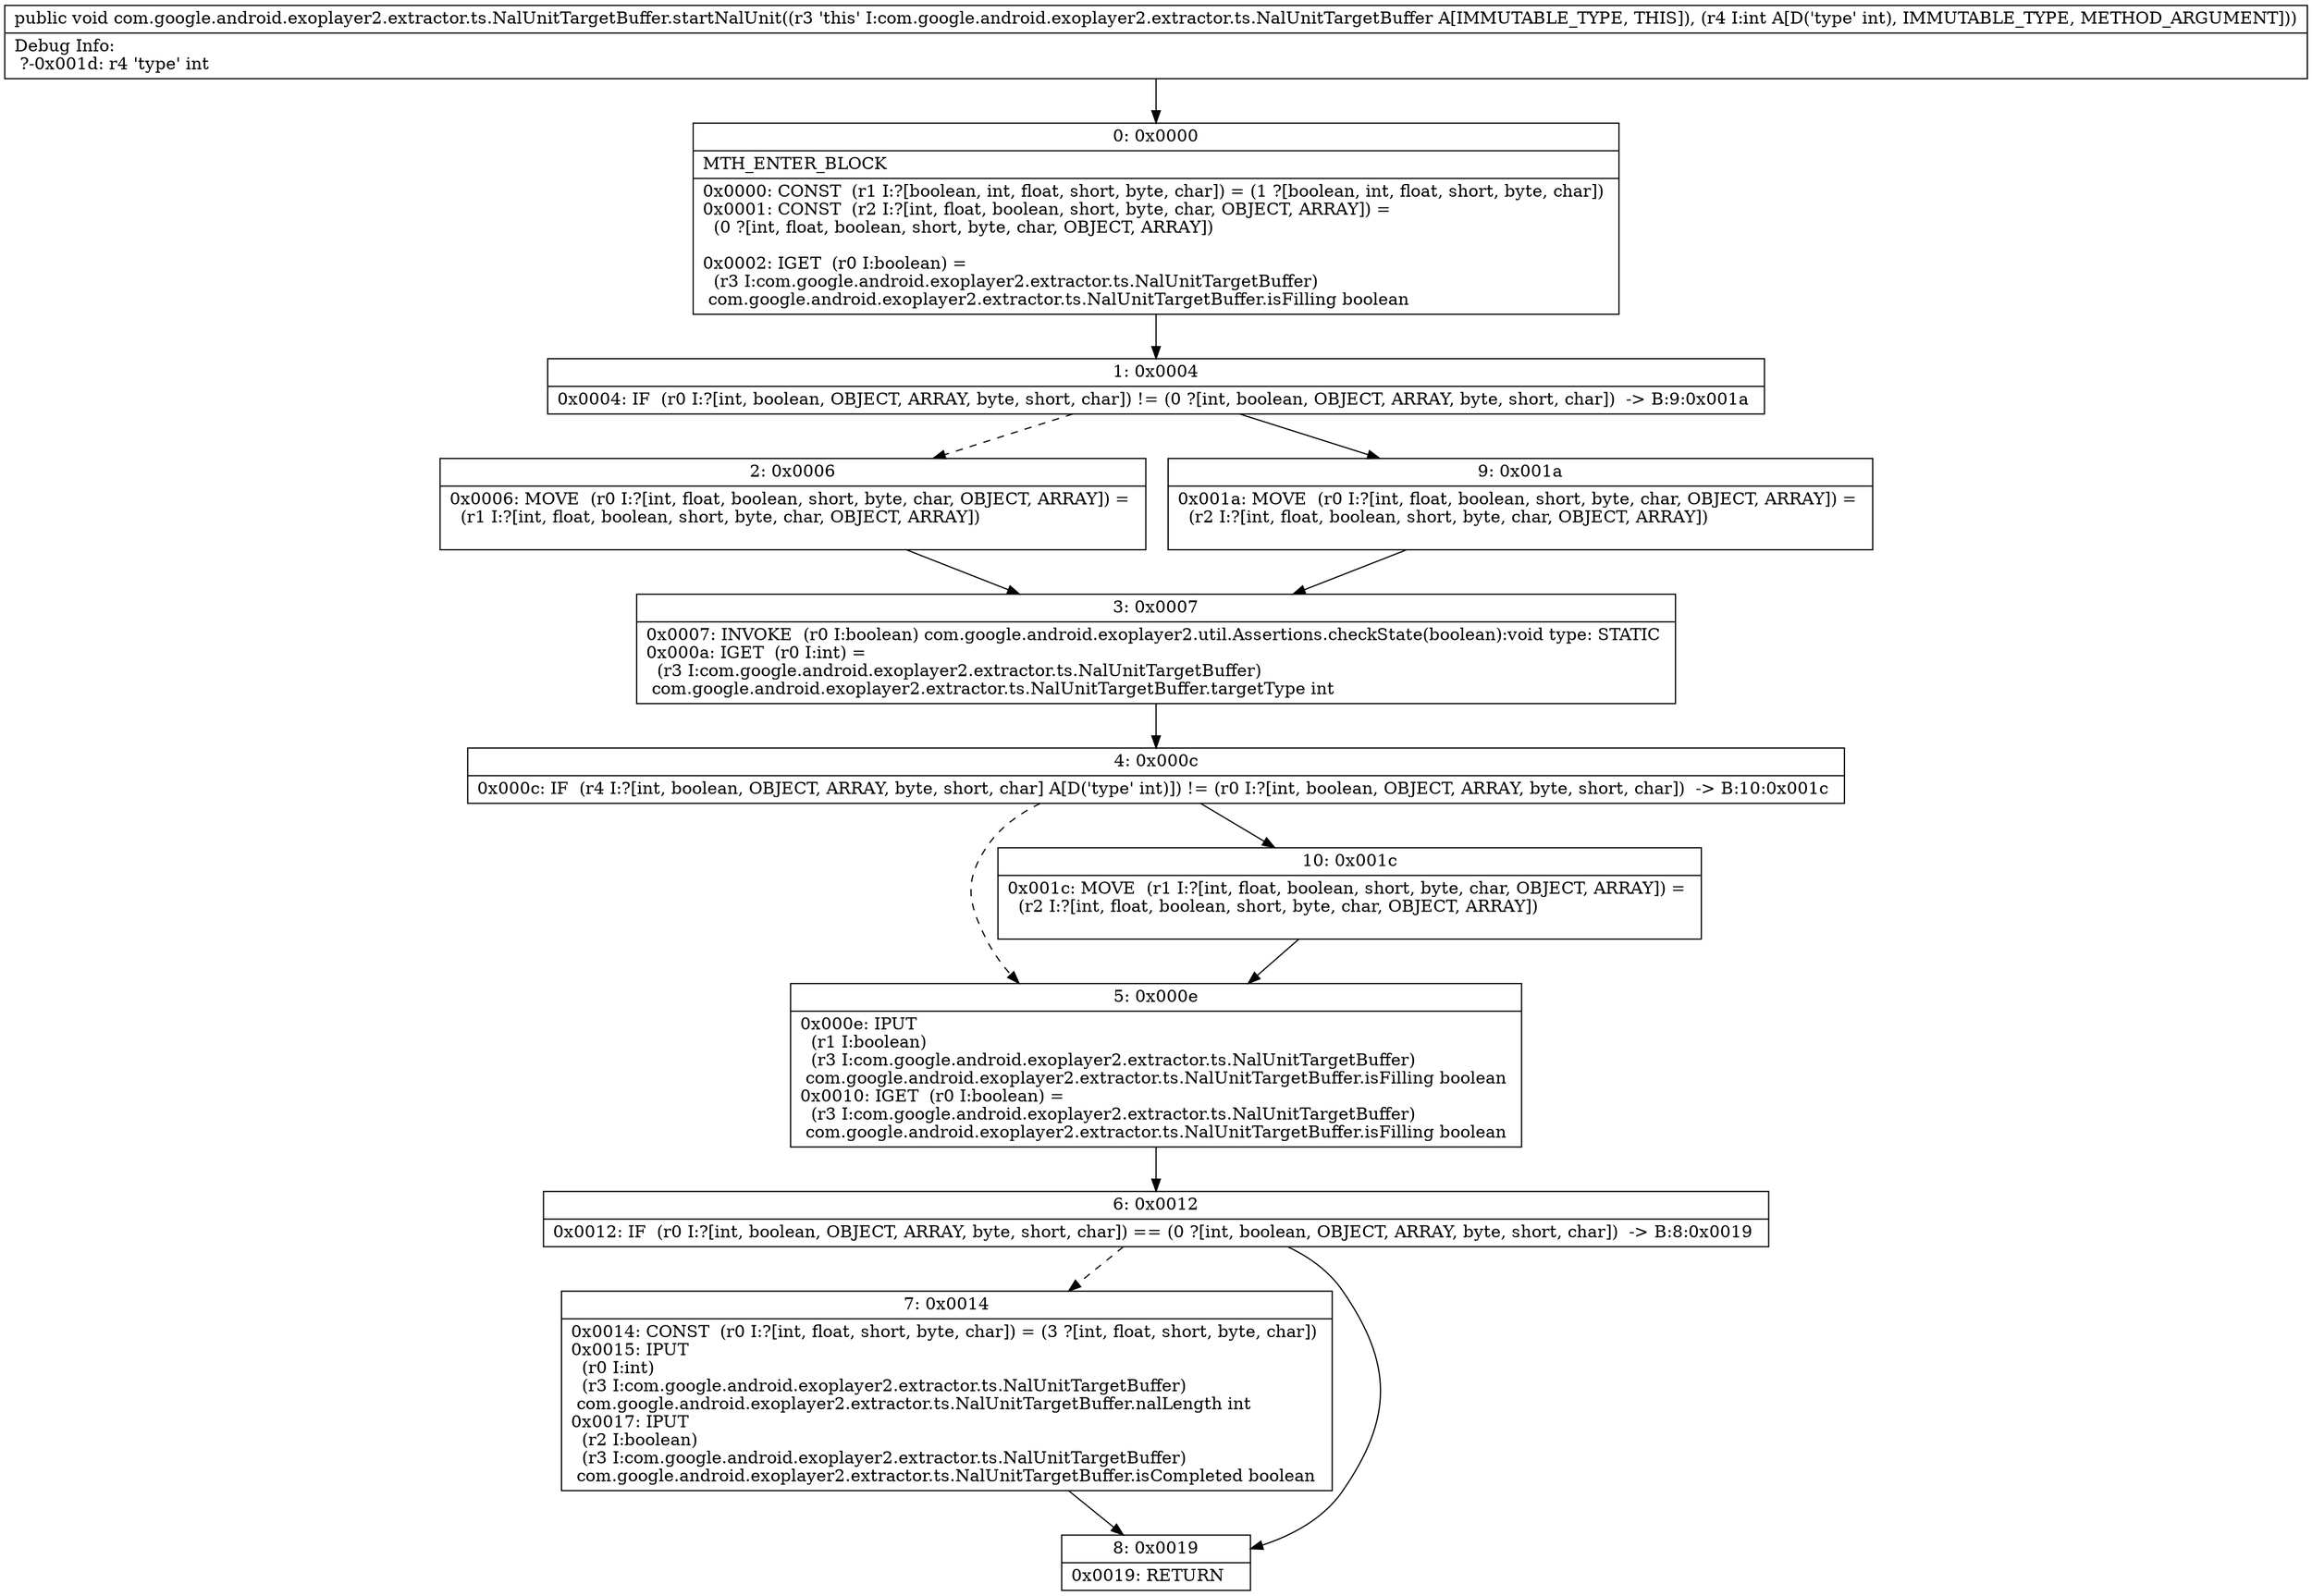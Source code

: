 digraph "CFG forcom.google.android.exoplayer2.extractor.ts.NalUnitTargetBuffer.startNalUnit(I)V" {
Node_0 [shape=record,label="{0\:\ 0x0000|MTH_ENTER_BLOCK\l|0x0000: CONST  (r1 I:?[boolean, int, float, short, byte, char]) = (1 ?[boolean, int, float, short, byte, char]) \l0x0001: CONST  (r2 I:?[int, float, boolean, short, byte, char, OBJECT, ARRAY]) = \l  (0 ?[int, float, boolean, short, byte, char, OBJECT, ARRAY])\l \l0x0002: IGET  (r0 I:boolean) = \l  (r3 I:com.google.android.exoplayer2.extractor.ts.NalUnitTargetBuffer)\l com.google.android.exoplayer2.extractor.ts.NalUnitTargetBuffer.isFilling boolean \l}"];
Node_1 [shape=record,label="{1\:\ 0x0004|0x0004: IF  (r0 I:?[int, boolean, OBJECT, ARRAY, byte, short, char]) != (0 ?[int, boolean, OBJECT, ARRAY, byte, short, char])  \-\> B:9:0x001a \l}"];
Node_2 [shape=record,label="{2\:\ 0x0006|0x0006: MOVE  (r0 I:?[int, float, boolean, short, byte, char, OBJECT, ARRAY]) = \l  (r1 I:?[int, float, boolean, short, byte, char, OBJECT, ARRAY])\l \l}"];
Node_3 [shape=record,label="{3\:\ 0x0007|0x0007: INVOKE  (r0 I:boolean) com.google.android.exoplayer2.util.Assertions.checkState(boolean):void type: STATIC \l0x000a: IGET  (r0 I:int) = \l  (r3 I:com.google.android.exoplayer2.extractor.ts.NalUnitTargetBuffer)\l com.google.android.exoplayer2.extractor.ts.NalUnitTargetBuffer.targetType int \l}"];
Node_4 [shape=record,label="{4\:\ 0x000c|0x000c: IF  (r4 I:?[int, boolean, OBJECT, ARRAY, byte, short, char] A[D('type' int)]) != (r0 I:?[int, boolean, OBJECT, ARRAY, byte, short, char])  \-\> B:10:0x001c \l}"];
Node_5 [shape=record,label="{5\:\ 0x000e|0x000e: IPUT  \l  (r1 I:boolean)\l  (r3 I:com.google.android.exoplayer2.extractor.ts.NalUnitTargetBuffer)\l com.google.android.exoplayer2.extractor.ts.NalUnitTargetBuffer.isFilling boolean \l0x0010: IGET  (r0 I:boolean) = \l  (r3 I:com.google.android.exoplayer2.extractor.ts.NalUnitTargetBuffer)\l com.google.android.exoplayer2.extractor.ts.NalUnitTargetBuffer.isFilling boolean \l}"];
Node_6 [shape=record,label="{6\:\ 0x0012|0x0012: IF  (r0 I:?[int, boolean, OBJECT, ARRAY, byte, short, char]) == (0 ?[int, boolean, OBJECT, ARRAY, byte, short, char])  \-\> B:8:0x0019 \l}"];
Node_7 [shape=record,label="{7\:\ 0x0014|0x0014: CONST  (r0 I:?[int, float, short, byte, char]) = (3 ?[int, float, short, byte, char]) \l0x0015: IPUT  \l  (r0 I:int)\l  (r3 I:com.google.android.exoplayer2.extractor.ts.NalUnitTargetBuffer)\l com.google.android.exoplayer2.extractor.ts.NalUnitTargetBuffer.nalLength int \l0x0017: IPUT  \l  (r2 I:boolean)\l  (r3 I:com.google.android.exoplayer2.extractor.ts.NalUnitTargetBuffer)\l com.google.android.exoplayer2.extractor.ts.NalUnitTargetBuffer.isCompleted boolean \l}"];
Node_8 [shape=record,label="{8\:\ 0x0019|0x0019: RETURN   \l}"];
Node_9 [shape=record,label="{9\:\ 0x001a|0x001a: MOVE  (r0 I:?[int, float, boolean, short, byte, char, OBJECT, ARRAY]) = \l  (r2 I:?[int, float, boolean, short, byte, char, OBJECT, ARRAY])\l \l}"];
Node_10 [shape=record,label="{10\:\ 0x001c|0x001c: MOVE  (r1 I:?[int, float, boolean, short, byte, char, OBJECT, ARRAY]) = \l  (r2 I:?[int, float, boolean, short, byte, char, OBJECT, ARRAY])\l \l}"];
MethodNode[shape=record,label="{public void com.google.android.exoplayer2.extractor.ts.NalUnitTargetBuffer.startNalUnit((r3 'this' I:com.google.android.exoplayer2.extractor.ts.NalUnitTargetBuffer A[IMMUTABLE_TYPE, THIS]), (r4 I:int A[D('type' int), IMMUTABLE_TYPE, METHOD_ARGUMENT]))  | Debug Info:\l  ?\-0x001d: r4 'type' int\l}"];
MethodNode -> Node_0;
Node_0 -> Node_1;
Node_1 -> Node_2[style=dashed];
Node_1 -> Node_9;
Node_2 -> Node_3;
Node_3 -> Node_4;
Node_4 -> Node_5[style=dashed];
Node_4 -> Node_10;
Node_5 -> Node_6;
Node_6 -> Node_7[style=dashed];
Node_6 -> Node_8;
Node_7 -> Node_8;
Node_9 -> Node_3;
Node_10 -> Node_5;
}

